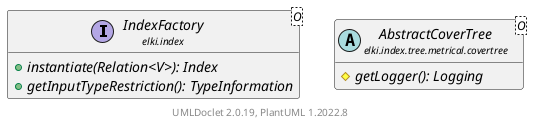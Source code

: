 @startuml
    remove .*\.(Instance|Par|Parameterizer|Factory)$
    set namespaceSeparator none
    hide empty fields
    hide empty methods

    abstract class "<size:14>AbstractCoverTree.Factory\n<size:10>elki.index.tree.metrical.covertree" as elki.index.tree.metrical.covertree.AbstractCoverTree.Factory<O> [[AbstractCoverTree.Factory.html]] {
        #distance: Distance<? super O>
        #expansion: double
        #truncate: int
        +Factory(Distance<? super O>, double, int)
        +getInputTypeRestriction(): TypeInformation
    }

    interface "<size:14>IndexFactory\n<size:10>elki.index" as elki.index.IndexFactory<O> [[../../../IndexFactory.html]] {
        {abstract} +instantiate(Relation<V>): Index
        {abstract} +getInputTypeRestriction(): TypeInformation
    }
    abstract class "<size:14>AbstractCoverTree\n<size:10>elki.index.tree.metrical.covertree" as elki.index.tree.metrical.covertree.AbstractCoverTree<O> [[AbstractCoverTree.html]] {
        {abstract} #getLogger(): Logging
    }
    abstract class "<size:14>AbstractCoverTree.Factory.Par\n<size:10>elki.index.tree.metrical.covertree" as elki.index.tree.metrical.covertree.AbstractCoverTree.Factory.Par<O> [[AbstractCoverTree.Factory.Par.html]]

    elki.index.IndexFactory <|.. elki.index.tree.metrical.covertree.AbstractCoverTree.Factory
    elki.index.tree.metrical.covertree.AbstractCoverTree +-- elki.index.tree.metrical.covertree.AbstractCoverTree.Factory
    elki.index.tree.metrical.covertree.AbstractCoverTree.Factory +-- elki.index.tree.metrical.covertree.AbstractCoverTree.Factory.Par

    center footer UMLDoclet 2.0.19, PlantUML 1.2022.8
@enduml
